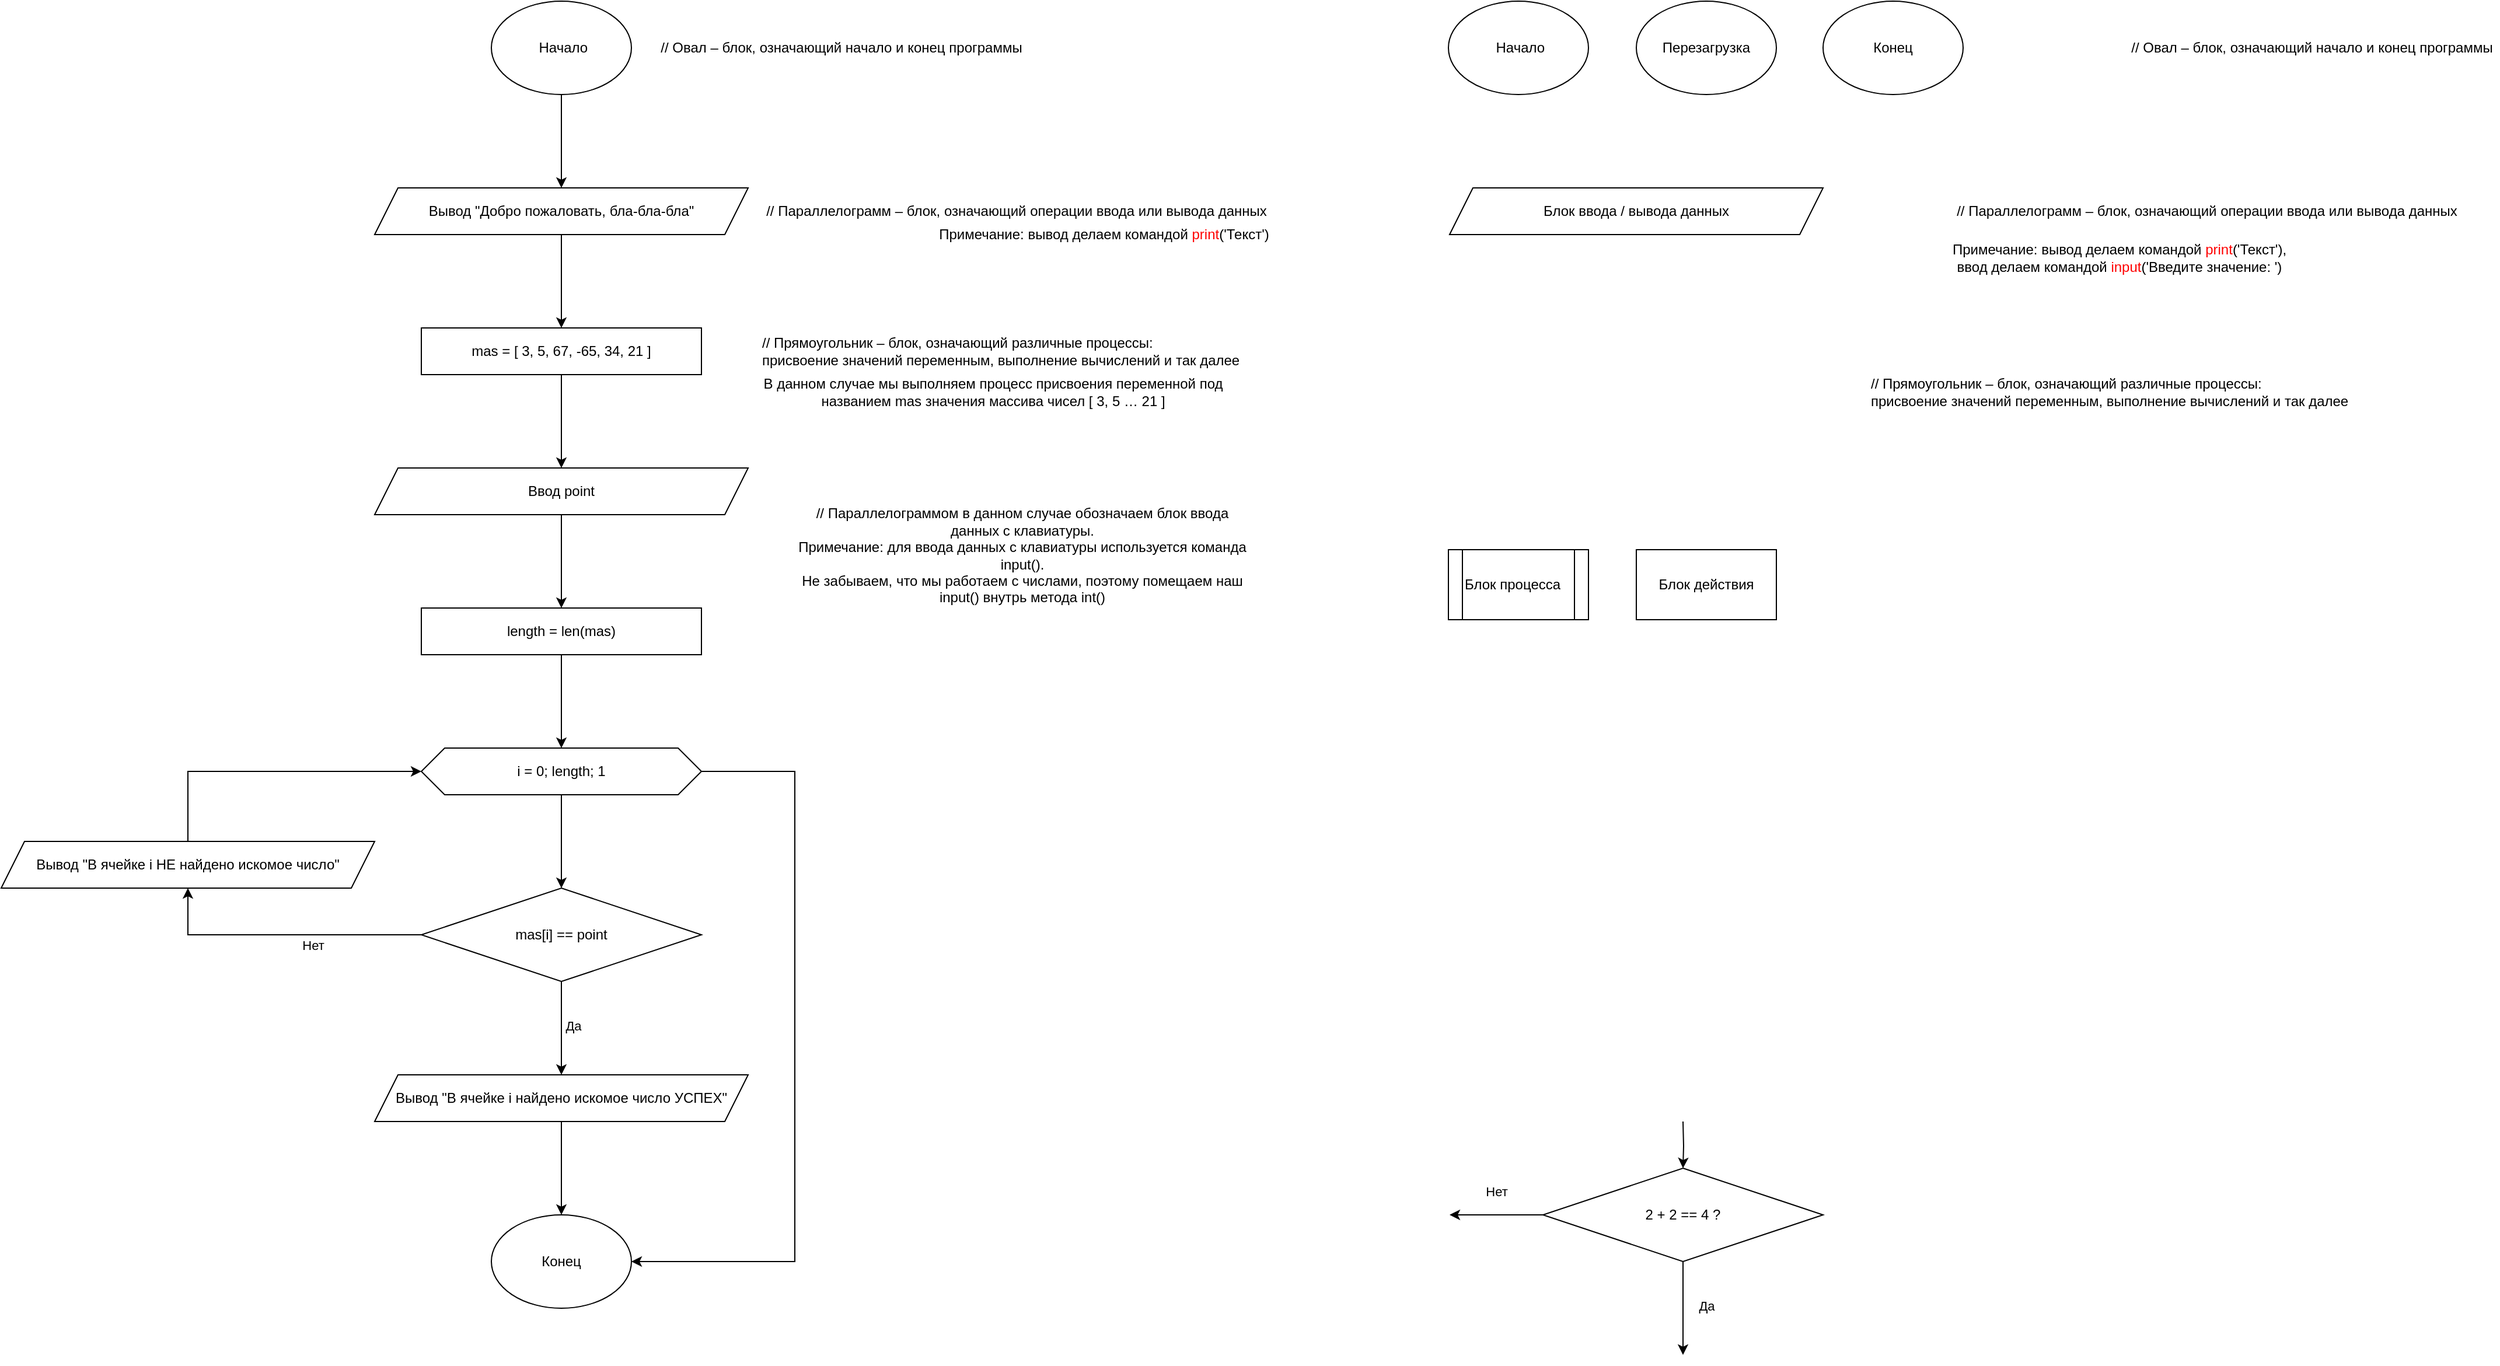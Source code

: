 <mxfile version="13.7.7" type="device"><diagram id="CijJZLCn0okiz_IwpZDN" name="Page-1"><mxGraphModel dx="2253" dy="831" grid="1" gridSize="10" guides="1" tooltips="1" connect="1" arrows="1" fold="1" page="1" pageScale="1" pageWidth="827" pageHeight="1169" math="0" shadow="0"><root><mxCell id="0"/><mxCell id="1" parent="0"/><mxCell id="Yr2tKiFQVU7Ntol679py-1" value="&amp;nbsp;Начало" style="ellipse;whiteSpace=wrap;html=1;" parent="1" vertex="1"><mxGeometry x="260" y="360" width="120" height="80" as="geometry"/></mxCell><mxCell id="Yr2tKiFQVU7Ntol679py-2" value="" style="endArrow=classic;html=1;exitX=0.5;exitY=1;exitDx=0;exitDy=0;" parent="1" source="Yr2tKiFQVU7Ntol679py-1" edge="1"><mxGeometry width="50" height="50" relative="1" as="geometry"><mxPoint x="300" y="670" as="sourcePoint"/><mxPoint x="320" y="520" as="targetPoint"/></mxGeometry></mxCell><mxCell id="Yr2tKiFQVU7Ntol679py-5" style="edgeStyle=orthogonalEdgeStyle;rounded=0;orthogonalLoop=1;jettySize=auto;html=1;exitX=0.5;exitY=1;exitDx=0;exitDy=0;entryX=0.5;entryY=0;entryDx=0;entryDy=0;" parent="1" source="Yr2tKiFQVU7Ntol679py-3" target="Yr2tKiFQVU7Ntol679py-4" edge="1"><mxGeometry relative="1" as="geometry"/></mxCell><mxCell id="Yr2tKiFQVU7Ntol679py-3" value="Вывод &quot;Добро пожаловать, бла-бла-бла&quot;" style="shape=parallelogram;perimeter=parallelogramPerimeter;whiteSpace=wrap;html=1;fixedSize=1;" parent="1" vertex="1"><mxGeometry x="160" y="520" width="320" height="40" as="geometry"/></mxCell><mxCell id="Yr2tKiFQVU7Ntol679py-8" style="edgeStyle=orthogonalEdgeStyle;rounded=0;orthogonalLoop=1;jettySize=auto;html=1;exitX=0.5;exitY=1;exitDx=0;exitDy=0;entryX=0.5;entryY=0;entryDx=0;entryDy=0;" parent="1" source="Yr2tKiFQVU7Ntol679py-4" target="Yr2tKiFQVU7Ntol679py-6" edge="1"><mxGeometry relative="1" as="geometry"/></mxCell><mxCell id="Yr2tKiFQVU7Ntol679py-4" value="mas = [ 3, 5, 67, -65, 34, 21 ]" style="rounded=0;whiteSpace=wrap;html=1;" parent="1" vertex="1"><mxGeometry x="200" y="640" width="240" height="40" as="geometry"/></mxCell><mxCell id="Yr2tKiFQVU7Ntol679py-10" style="edgeStyle=orthogonalEdgeStyle;rounded=0;orthogonalLoop=1;jettySize=auto;html=1;exitX=0.5;exitY=1;exitDx=0;exitDy=0;entryX=0.5;entryY=0;entryDx=0;entryDy=0;" parent="1" source="Yr2tKiFQVU7Ntol679py-6" target="Yr2tKiFQVU7Ntol679py-9" edge="1"><mxGeometry relative="1" as="geometry"/></mxCell><mxCell id="Yr2tKiFQVU7Ntol679py-6" value="Ввод point" style="shape=parallelogram;perimeter=parallelogramPerimeter;whiteSpace=wrap;html=1;fixedSize=1;" parent="1" vertex="1"><mxGeometry x="160" y="760" width="320" height="40" as="geometry"/></mxCell><mxCell id="Yr2tKiFQVU7Ntol679py-13" style="edgeStyle=orthogonalEdgeStyle;rounded=0;orthogonalLoop=1;jettySize=auto;html=1;exitX=0.5;exitY=1;exitDx=0;exitDy=0;entryX=0.5;entryY=0;entryDx=0;entryDy=0;" parent="1" source="Yr2tKiFQVU7Ntol679py-9" target="Yr2tKiFQVU7Ntol679py-11" edge="1"><mxGeometry relative="1" as="geometry"/></mxCell><mxCell id="Yr2tKiFQVU7Ntol679py-9" value="length = len(mas)" style="rounded=0;whiteSpace=wrap;html=1;" parent="1" vertex="1"><mxGeometry x="200" y="880" width="240" height="40" as="geometry"/></mxCell><mxCell id="Yr2tKiFQVU7Ntol679py-16" style="edgeStyle=orthogonalEdgeStyle;rounded=0;orthogonalLoop=1;jettySize=auto;html=1;exitX=0.5;exitY=1;exitDx=0;exitDy=0;entryX=0.5;entryY=0;entryDx=0;entryDy=0;" parent="1" source="Yr2tKiFQVU7Ntol679py-11" target="Yr2tKiFQVU7Ntol679py-15" edge="1"><mxGeometry relative="1" as="geometry"/></mxCell><mxCell id="Yr2tKiFQVU7Ntol679py-39" style="edgeStyle=orthogonalEdgeStyle;rounded=0;orthogonalLoop=1;jettySize=auto;html=1;exitX=1;exitY=0.5;exitDx=0;exitDy=0;entryX=1;entryY=0.5;entryDx=0;entryDy=0;" parent="1" source="Yr2tKiFQVU7Ntol679py-11" target="Yr2tKiFQVU7Ntol679py-22" edge="1"><mxGeometry relative="1" as="geometry"><Array as="points"><mxPoint x="520" y="1020"/><mxPoint x="520" y="1440"/></Array></mxGeometry></mxCell><mxCell id="Yr2tKiFQVU7Ntol679py-11" value="i = 0; length; 1" style="shape=hexagon;perimeter=hexagonPerimeter2;whiteSpace=wrap;html=1;fixedSize=1;" parent="1" vertex="1"><mxGeometry x="200" y="1000" width="240" height="40" as="geometry"/></mxCell><mxCell id="Yr2tKiFQVU7Ntol679py-20" style="edgeStyle=orthogonalEdgeStyle;rounded=0;orthogonalLoop=1;jettySize=auto;html=1;exitX=0.5;exitY=1;exitDx=0;exitDy=0;" parent="1" source="Yr2tKiFQVU7Ntol679py-15" target="Yr2tKiFQVU7Ntol679py-18" edge="1"><mxGeometry relative="1" as="geometry"/></mxCell><mxCell id="Yr2tKiFQVU7Ntol679py-21" value="Да" style="edgeLabel;html=1;align=center;verticalAlign=middle;resizable=0;points=[];" parent="Yr2tKiFQVU7Ntol679py-20" vertex="1" connectable="0"><mxGeometry x="-0.05" relative="1" as="geometry"><mxPoint x="10" as="offset"/></mxGeometry></mxCell><mxCell id="Yr2tKiFQVU7Ntol679py-36" style="edgeStyle=orthogonalEdgeStyle;rounded=0;orthogonalLoop=1;jettySize=auto;html=1;exitX=0;exitY=0.5;exitDx=0;exitDy=0;entryX=0.5;entryY=1;entryDx=0;entryDy=0;" parent="1" source="Yr2tKiFQVU7Ntol679py-15" target="Yr2tKiFQVU7Ntol679py-28" edge="1"><mxGeometry relative="1" as="geometry"/></mxCell><mxCell id="Yr2tKiFQVU7Ntol679py-37" value="Нет" style="edgeLabel;html=1;align=center;verticalAlign=middle;resizable=0;points=[];" parent="Yr2tKiFQVU7Ntol679py-36" vertex="1" connectable="0"><mxGeometry x="-0.227" y="1" relative="1" as="geometry"><mxPoint y="7.97" as="offset"/></mxGeometry></mxCell><mxCell id="Yr2tKiFQVU7Ntol679py-15" value="mas[i] == point" style="rhombus;whiteSpace=wrap;html=1;" parent="1" vertex="1"><mxGeometry x="200" y="1120" width="240" height="80" as="geometry"/></mxCell><mxCell id="Yr2tKiFQVU7Ntol679py-23" style="edgeStyle=orthogonalEdgeStyle;rounded=0;orthogonalLoop=1;jettySize=auto;html=1;exitX=0.5;exitY=1;exitDx=0;exitDy=0;entryX=0.5;entryY=0;entryDx=0;entryDy=0;" parent="1" source="Yr2tKiFQVU7Ntol679py-18" target="Yr2tKiFQVU7Ntol679py-22" edge="1"><mxGeometry relative="1" as="geometry"/></mxCell><mxCell id="Yr2tKiFQVU7Ntol679py-18" value="Вывод &quot;В ячейке i найдено искомое число УСПЕХ&quot;" style="shape=parallelogram;perimeter=parallelogramPerimeter;whiteSpace=wrap;html=1;fixedSize=1;" parent="1" vertex="1"><mxGeometry x="160" y="1280" width="320" height="40" as="geometry"/></mxCell><mxCell id="Yr2tKiFQVU7Ntol679py-22" value="Конец" style="ellipse;whiteSpace=wrap;html=1;" parent="1" vertex="1"><mxGeometry x="260" y="1400" width="120" height="80" as="geometry"/></mxCell><mxCell id="Yr2tKiFQVU7Ntol679py-38" style="edgeStyle=orthogonalEdgeStyle;rounded=0;orthogonalLoop=1;jettySize=auto;html=1;exitX=0.5;exitY=0;exitDx=0;exitDy=0;entryX=0;entryY=0.5;entryDx=0;entryDy=0;" parent="1" source="Yr2tKiFQVU7Ntol679py-28" target="Yr2tKiFQVU7Ntol679py-11" edge="1"><mxGeometry relative="1" as="geometry"/></mxCell><mxCell id="Yr2tKiFQVU7Ntol679py-28" value="Вывод &quot;В ячейке i НЕ найдено искомое число&quot;" style="shape=parallelogram;perimeter=parallelogramPerimeter;whiteSpace=wrap;html=1;fixedSize=1;" parent="1" vertex="1"><mxGeometry x="-160" y="1080" width="320" height="40" as="geometry"/></mxCell><mxCell id="XEsgdBgPFZU1R-zZ4i0I-2" value="// Овал – блок, означающий начало и конец программы" style="text;html=1;strokeColor=none;fillColor=none;align=center;verticalAlign=middle;whiteSpace=wrap;rounded=0;" vertex="1" parent="1"><mxGeometry x="400" y="390" width="320" height="20" as="geometry"/></mxCell><mxCell id="XEsgdBgPFZU1R-zZ4i0I-3" value="// Параллелограмм – блок, означающий операции ввода или вывода данных " style="text;html=1;strokeColor=none;fillColor=none;align=center;verticalAlign=middle;whiteSpace=wrap;rounded=0;" vertex="1" parent="1"><mxGeometry x="490" y="530" width="440" height="20" as="geometry"/></mxCell><mxCell id="XEsgdBgPFZU1R-zZ4i0I-4" value="Примечание: вывод делаем командой &lt;font color=&quot;#FF0000&quot;&gt;print&lt;/font&gt;('Текст')" style="text;html=1;strokeColor=none;fillColor=none;align=center;verticalAlign=middle;whiteSpace=wrap;rounded=0;" vertex="1" parent="1"><mxGeometry x="620" y="550" width="330" height="20" as="geometry"/></mxCell><mxCell id="XEsgdBgPFZU1R-zZ4i0I-5" value="// Прямоугольник – блок, означающий различные процессы:&lt;br&gt;присвоение значений переменным, выполнение вычислений и так далее" style="text;html=1;strokeColor=none;fillColor=none;align=left;verticalAlign=middle;whiteSpace=wrap;rounded=0;" vertex="1" parent="1"><mxGeometry x="490" y="620" width="450" height="80" as="geometry"/></mxCell><mxCell id="XEsgdBgPFZU1R-zZ4i0I-6" value="В данном случае мы выполняем процесс присвоения переменной под названием mas значения массива чисел [ 3, 5 … 21 ]" style="text;html=1;strokeColor=none;fillColor=none;align=center;verticalAlign=middle;whiteSpace=wrap;rounded=0;" vertex="1" parent="1"><mxGeometry x="470" y="670" width="440" height="50" as="geometry"/></mxCell><mxCell id="XEsgdBgPFZU1R-zZ4i0I-7" value="// Параллелограммом в данном случае обозначаем блок ввода данных с клавиатуры. &lt;br&gt;Примечание: для ввода данных с клавиатуры используется команда input().&lt;br&gt;Не забываем, что мы работаем с числами, поэтому помещаем наш input() внутрь метода int()" style="text;html=1;strokeColor=none;fillColor=none;align=center;verticalAlign=middle;whiteSpace=wrap;rounded=0;" vertex="1" parent="1"><mxGeometry x="520" y="770" width="390" height="130" as="geometry"/></mxCell><mxCell id="XEsgdBgPFZU1R-zZ4i0I-9" value="&amp;nbsp;Начало" style="ellipse;whiteSpace=wrap;html=1;" vertex="1" parent="1"><mxGeometry x="1080" y="360" width="120" height="80" as="geometry"/></mxCell><mxCell id="XEsgdBgPFZU1R-zZ4i0I-10" value="// Овал – блок, означающий начало и конец программы" style="text;html=1;strokeColor=none;fillColor=none;align=center;verticalAlign=middle;whiteSpace=wrap;rounded=0;" vertex="1" parent="1"><mxGeometry x="1660" y="390" width="320" height="20" as="geometry"/></mxCell><mxCell id="XEsgdBgPFZU1R-zZ4i0I-11" value="Блок ввода / вывода данных" style="shape=parallelogram;perimeter=parallelogramPerimeter;whiteSpace=wrap;html=1;fixedSize=1;" vertex="1" parent="1"><mxGeometry x="1081" y="520" width="320" height="40" as="geometry"/></mxCell><mxCell id="XEsgdBgPFZU1R-zZ4i0I-12" value="// Параллелограмм – блок, означающий операции ввода или вывода данных " style="text;html=1;strokeColor=none;fillColor=none;align=center;verticalAlign=middle;whiteSpace=wrap;rounded=0;" vertex="1" parent="1"><mxGeometry x="1510" y="530" width="440" height="20" as="geometry"/></mxCell><mxCell id="XEsgdBgPFZU1R-zZ4i0I-13" value="Примечание: вывод делаем командой &lt;font color=&quot;#FF0000&quot;&gt;print&lt;/font&gt;('Текст'),&lt;br&gt;ввод делаем командой &lt;font color=&quot;#FF0000&quot;&gt;input&lt;/font&gt;('Введите значение: ')" style="text;html=1;strokeColor=none;fillColor=none;align=center;verticalAlign=middle;whiteSpace=wrap;rounded=0;" vertex="1" parent="1"><mxGeometry x="1490" y="570" width="330" height="20" as="geometry"/></mxCell><mxCell id="XEsgdBgPFZU1R-zZ4i0I-14" value="Блок процесса" style="shape=process;whiteSpace=wrap;html=1;backgroundOutline=1;align=left;" vertex="1" parent="1"><mxGeometry x="1080" y="830" width="120" height="60" as="geometry"/></mxCell><mxCell id="XEsgdBgPFZU1R-zZ4i0I-16" value="// Прямоугольник – блок, означающий различные процессы:&lt;br&gt;присвоение значений переменным, выполнение вычислений и так далее" style="text;html=1;strokeColor=none;fillColor=none;align=left;verticalAlign=middle;whiteSpace=wrap;rounded=0;" vertex="1" parent="1"><mxGeometry x="1440" y="655" width="450" height="80" as="geometry"/></mxCell><mxCell id="XEsgdBgPFZU1R-zZ4i0I-17" value="&lt;div align=&quot;center&quot;&gt;Перезагрузка&lt;/div&gt;" style="ellipse;whiteSpace=wrap;html=1;align=center;" vertex="1" parent="1"><mxGeometry x="1241" y="360" width="120" height="80" as="geometry"/></mxCell><mxCell id="XEsgdBgPFZU1R-zZ4i0I-18" value="&lt;div align=&quot;center&quot;&gt;Конец&lt;/div&gt;" style="ellipse;whiteSpace=wrap;html=1;align=center;" vertex="1" parent="1"><mxGeometry x="1401" y="360" width="120" height="80" as="geometry"/></mxCell><mxCell id="XEsgdBgPFZU1R-zZ4i0I-21" value="Блок действия" style="rounded=0;whiteSpace=wrap;html=1;align=center;" vertex="1" parent="1"><mxGeometry x="1241" y="830" width="120" height="60" as="geometry"/></mxCell><mxCell id="XEsgdBgPFZU1R-zZ4i0I-22" style="edgeStyle=orthogonalEdgeStyle;rounded=0;orthogonalLoop=1;jettySize=auto;html=1;exitX=0.5;exitY=1;exitDx=0;exitDy=0;" edge="1" parent="1" source="XEsgdBgPFZU1R-zZ4i0I-26"><mxGeometry relative="1" as="geometry"><mxPoint x="1281" y="1520" as="targetPoint"/><Array as="points"><mxPoint x="1281" y="1520"/></Array></mxGeometry></mxCell><mxCell id="XEsgdBgPFZU1R-zZ4i0I-23" value="Да" style="edgeLabel;html=1;align=center;verticalAlign=middle;resizable=0;points=[];" vertex="1" connectable="0" parent="XEsgdBgPFZU1R-zZ4i0I-22"><mxGeometry x="-0.05" relative="1" as="geometry"><mxPoint x="20" as="offset"/></mxGeometry></mxCell><mxCell id="XEsgdBgPFZU1R-zZ4i0I-27" style="edgeStyle=orthogonalEdgeStyle;rounded=0;orthogonalLoop=1;jettySize=auto;html=1;exitX=0;exitY=0.5;exitDx=0;exitDy=0;" edge="1" parent="1" source="XEsgdBgPFZU1R-zZ4i0I-26"><mxGeometry relative="1" as="geometry"><mxPoint x="1081" y="1400" as="targetPoint"/></mxGeometry></mxCell><mxCell id="XEsgdBgPFZU1R-zZ4i0I-28" value="Нет" style="edgeLabel;html=1;align=center;verticalAlign=middle;resizable=0;points=[];" vertex="1" connectable="0" parent="XEsgdBgPFZU1R-zZ4i0I-27"><mxGeometry x="-0.125" y="3" relative="1" as="geometry"><mxPoint x="-5" y="-23" as="offset"/></mxGeometry></mxCell><mxCell id="XEsgdBgPFZU1R-zZ4i0I-26" value="2 + 2 == 4 ?" style="rhombus;whiteSpace=wrap;html=1;" vertex="1" parent="1"><mxGeometry x="1161" y="1360" width="240" height="80" as="geometry"/></mxCell><mxCell id="XEsgdBgPFZU1R-zZ4i0I-31" style="edgeStyle=orthogonalEdgeStyle;rounded=0;orthogonalLoop=1;jettySize=auto;html=1;exitX=0.5;exitY=1;exitDx=0;exitDy=0;entryX=0.5;entryY=0;entryDx=0;entryDy=0;" edge="1" parent="1" target="XEsgdBgPFZU1R-zZ4i0I-26"><mxGeometry relative="1" as="geometry"><mxPoint x="1281" y="1320" as="sourcePoint"/></mxGeometry></mxCell></root></mxGraphModel></diagram></mxfile>